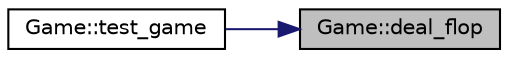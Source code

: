 digraph "Game::deal_flop"
{
 // INTERACTIVE_SVG=YES
 // LATEX_PDF_SIZE
  edge [fontname="Helvetica",fontsize="10",labelfontname="Helvetica",labelfontsize="10"];
  node [fontname="Helvetica",fontsize="10",shape=record];
  rankdir="RL";
  Node1 [label="Game::deal_flop",height=0.2,width=0.4,color="black", fillcolor="grey75", style="filled", fontcolor="black",tooltip="Deals the flop (the first three community cards)."];
  Node1 -> Node2 [dir="back",color="midnightblue",fontsize="10",style="solid",fontname="Helvetica"];
  Node2 [label="Game::test_game",height=0.2,width=0.4,color="black", fillcolor="white", style="filled",URL="$class_game.html#a2a40b9c0d56307fbe67da500ed9d4cff",tooltip="Tests the Game class functionality."];
}
